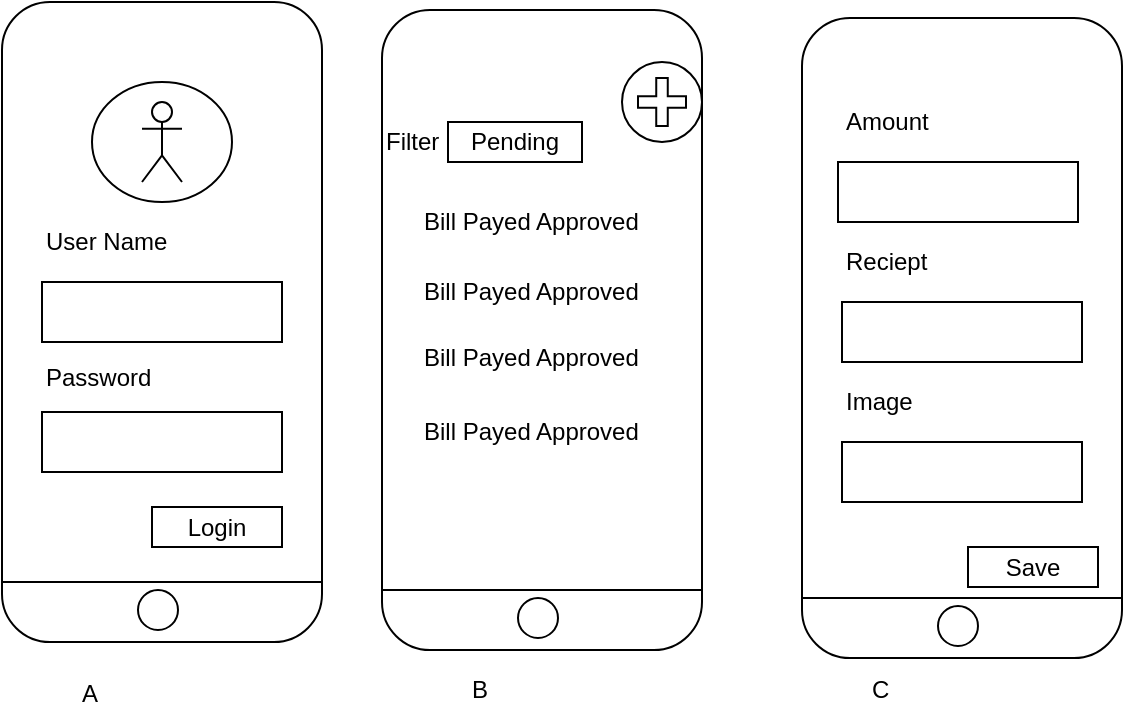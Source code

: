 <mxfile version="10.6.3" type="device"><diagram id="6VLDT5Hr0UqEJ5O3Z3Iw" name="Page-1"><mxGraphModel dx="840" dy="413" grid="1" gridSize="10" guides="1" tooltips="1" connect="1" arrows="1" fold="1" page="1" pageScale="1" pageWidth="827" pageHeight="1169" math="0" shadow="0"><root><mxCell id="0"/><mxCell id="1" parent="0"/><mxCell id="rtrTgHw9qUJ_OZGUmitT-1" value="" style="rounded=1;whiteSpace=wrap;html=1;" vertex="1" parent="1"><mxGeometry x="130" y="50" width="160" height="320" as="geometry"/></mxCell><mxCell id="rtrTgHw9qUJ_OZGUmitT-2" value="" style="rounded=0;whiteSpace=wrap;html=1;" vertex="1" parent="1"><mxGeometry x="150" y="190" width="120" height="30" as="geometry"/></mxCell><mxCell id="rtrTgHw9qUJ_OZGUmitT-3" value="" style="rounded=0;whiteSpace=wrap;html=1;" vertex="1" parent="1"><mxGeometry x="150" y="255" width="120" height="30" as="geometry"/></mxCell><mxCell id="rtrTgHw9qUJ_OZGUmitT-4" value="User Name" style="text;html=1;strokeColor=none;fillColor=none;align=left;verticalAlign=middle;whiteSpace=wrap;rounded=0;" vertex="1" parent="1"><mxGeometry x="150" y="160" width="70" height="20" as="geometry"/></mxCell><mxCell id="rtrTgHw9qUJ_OZGUmitT-5" value="Password" style="text;html=1;strokeColor=none;fillColor=none;align=left;verticalAlign=middle;whiteSpace=wrap;rounded=0;" vertex="1" parent="1"><mxGeometry x="150" y="227.5" width="70" height="20" as="geometry"/></mxCell><mxCell id="rtrTgHw9qUJ_OZGUmitT-6" value="" style="ellipse;whiteSpace=wrap;html=1;align=left;" vertex="1" parent="1"><mxGeometry x="175" y="90" width="70" height="60" as="geometry"/></mxCell><mxCell id="rtrTgHw9qUJ_OZGUmitT-7" value="" style="shape=umlActor;verticalLabelPosition=bottom;labelBackgroundColor=#ffffff;verticalAlign=top;html=1;outlineConnect=0;align=left;" vertex="1" parent="1"><mxGeometry x="200" y="100" width="20" height="40" as="geometry"/></mxCell><mxCell id="rtrTgHw9qUJ_OZGUmitT-10" value="Login" style="rounded=0;whiteSpace=wrap;html=1;align=center;" vertex="1" parent="1"><mxGeometry x="205" y="302.5" width="65" height="20" as="geometry"/></mxCell><mxCell id="rtrTgHw9qUJ_OZGUmitT-11" value="" style="endArrow=none;html=1;" edge="1" parent="1"><mxGeometry width="50" height="50" relative="1" as="geometry"><mxPoint x="130" y="340" as="sourcePoint"/><mxPoint x="290" y="340" as="targetPoint"/></mxGeometry></mxCell><mxCell id="rtrTgHw9qUJ_OZGUmitT-12" value="" style="ellipse;whiteSpace=wrap;html=1;align=center;" vertex="1" parent="1"><mxGeometry x="198" y="344" width="20" height="20" as="geometry"/></mxCell><mxCell id="rtrTgHw9qUJ_OZGUmitT-13" value="" style="rounded=1;whiteSpace=wrap;html=1;" vertex="1" parent="1"><mxGeometry x="320" y="54" width="160" height="320" as="geometry"/></mxCell><mxCell id="rtrTgHw9qUJ_OZGUmitT-21" value="" style="endArrow=none;html=1;" edge="1" parent="1"><mxGeometry width="50" height="50" relative="1" as="geometry"><mxPoint x="320" y="344" as="sourcePoint"/><mxPoint x="480" y="344" as="targetPoint"/></mxGeometry></mxCell><mxCell id="rtrTgHw9qUJ_OZGUmitT-22" value="" style="ellipse;whiteSpace=wrap;html=1;align=center;" vertex="1" parent="1"><mxGeometry x="388" y="348" width="20" height="20" as="geometry"/></mxCell><mxCell id="rtrTgHw9qUJ_OZGUmitT-24" value="" style="shape=mxgraph.bpmn.shape;html=1;verticalLabelPosition=bottom;labelBackgroundColor=#ffffff;verticalAlign=top;align=center;perimeter=ellipsePerimeter;outlineConnect=0;outline=standard;symbol=parallelMultiple;" vertex="1" parent="1"><mxGeometry x="440" y="80" width="40" height="40" as="geometry"/></mxCell><mxCell id="rtrTgHw9qUJ_OZGUmitT-25" value="Bill Payed Approved" style="text;html=1;strokeColor=none;fillColor=none;align=left;verticalAlign=middle;whiteSpace=wrap;rounded=0;" vertex="1" parent="1"><mxGeometry x="339" y="150" width="122" height="20" as="geometry"/></mxCell><mxCell id="rtrTgHw9qUJ_OZGUmitT-26" value="Bill Payed Approved" style="text;html=1;strokeColor=none;fillColor=none;align=left;verticalAlign=middle;whiteSpace=wrap;rounded=0;" vertex="1" parent="1"><mxGeometry x="339" y="185" width="122" height="20" as="geometry"/></mxCell><mxCell id="rtrTgHw9qUJ_OZGUmitT-27" value="Bill Payed Approved" style="text;html=1;strokeColor=none;fillColor=none;align=left;verticalAlign=middle;whiteSpace=wrap;rounded=0;" vertex="1" parent="1"><mxGeometry x="339" y="217.5" width="122" height="20" as="geometry"/></mxCell><mxCell id="rtrTgHw9qUJ_OZGUmitT-28" value="Bill Payed Approved" style="text;html=1;strokeColor=none;fillColor=none;align=left;verticalAlign=middle;whiteSpace=wrap;rounded=0;" vertex="1" parent="1"><mxGeometry x="339" y="255" width="122" height="20" as="geometry"/></mxCell><mxCell id="rtrTgHw9qUJ_OZGUmitT-30" value="Filter" style="text;html=1;strokeColor=none;fillColor=none;align=left;verticalAlign=middle;whiteSpace=wrap;rounded=0;" vertex="1" parent="1"><mxGeometry x="320" y="110" width="50" height="20" as="geometry"/></mxCell><mxCell id="rtrTgHw9qUJ_OZGUmitT-32" value="Pending" style="rounded=0;whiteSpace=wrap;html=1;" vertex="1" parent="1"><mxGeometry x="353" y="110" width="67" height="20" as="geometry"/></mxCell><mxCell id="rtrTgHw9qUJ_OZGUmitT-33" value="" style="rounded=1;whiteSpace=wrap;html=1;" vertex="1" parent="1"><mxGeometry x="530" y="58" width="160" height="320" as="geometry"/></mxCell><mxCell id="rtrTgHw9qUJ_OZGUmitT-34" value="" style="endArrow=none;html=1;" edge="1" parent="1"><mxGeometry width="50" height="50" relative="1" as="geometry"><mxPoint x="530" y="348" as="sourcePoint"/><mxPoint x="690" y="348" as="targetPoint"/></mxGeometry></mxCell><mxCell id="rtrTgHw9qUJ_OZGUmitT-35" value="" style="ellipse;whiteSpace=wrap;html=1;align=center;" vertex="1" parent="1"><mxGeometry x="598" y="352" width="20" height="20" as="geometry"/></mxCell><mxCell id="rtrTgHw9qUJ_OZGUmitT-36" value="" style="rounded=0;whiteSpace=wrap;html=1;" vertex="1" parent="1"><mxGeometry x="548" y="130" width="120" height="30" as="geometry"/></mxCell><mxCell id="rtrTgHw9qUJ_OZGUmitT-37" value="Amount" style="text;html=1;strokeColor=none;fillColor=none;align=left;verticalAlign=middle;whiteSpace=wrap;rounded=0;" vertex="1" parent="1"><mxGeometry x="550" y="100" width="70" height="20" as="geometry"/></mxCell><mxCell id="rtrTgHw9qUJ_OZGUmitT-38" value="" style="rounded=0;whiteSpace=wrap;html=1;" vertex="1" parent="1"><mxGeometry x="550" y="200" width="120" height="30" as="geometry"/></mxCell><mxCell id="rtrTgHw9qUJ_OZGUmitT-39" value="Reciept" style="text;html=1;strokeColor=none;fillColor=none;align=left;verticalAlign=middle;whiteSpace=wrap;rounded=0;" vertex="1" parent="1"><mxGeometry x="550" y="170" width="70" height="20" as="geometry"/></mxCell><mxCell id="rtrTgHw9qUJ_OZGUmitT-40" value="" style="rounded=0;whiteSpace=wrap;html=1;" vertex="1" parent="1"><mxGeometry x="550" y="270" width="120" height="30" as="geometry"/></mxCell><mxCell id="rtrTgHw9qUJ_OZGUmitT-41" value="Image" style="text;html=1;strokeColor=none;fillColor=none;align=left;verticalAlign=middle;whiteSpace=wrap;rounded=0;" vertex="1" parent="1"><mxGeometry x="550" y="240" width="70" height="20" as="geometry"/></mxCell><mxCell id="rtrTgHw9qUJ_OZGUmitT-42" value="Save" style="rounded=0;whiteSpace=wrap;html=1;align=center;" vertex="1" parent="1"><mxGeometry x="613" y="322.5" width="65" height="20" as="geometry"/></mxCell><mxCell id="rtrTgHw9qUJ_OZGUmitT-44" value="A" style="text;html=1;strokeColor=none;fillColor=none;align=left;verticalAlign=middle;whiteSpace=wrap;rounded=0;" vertex="1" parent="1"><mxGeometry x="167.5" y="385.5" width="70" height="20" as="geometry"/></mxCell><mxCell id="rtrTgHw9qUJ_OZGUmitT-45" value="B" style="text;html=1;strokeColor=none;fillColor=none;align=left;verticalAlign=middle;whiteSpace=wrap;rounded=0;" vertex="1" parent="1"><mxGeometry x="363" y="384" width="70" height="20" as="geometry"/></mxCell><mxCell id="rtrTgHw9qUJ_OZGUmitT-46" value="C" style="text;html=1;strokeColor=none;fillColor=none;align=left;verticalAlign=middle;whiteSpace=wrap;rounded=0;" vertex="1" parent="1"><mxGeometry x="563" y="384" width="70" height="20" as="geometry"/></mxCell></root></mxGraphModel></diagram></mxfile>